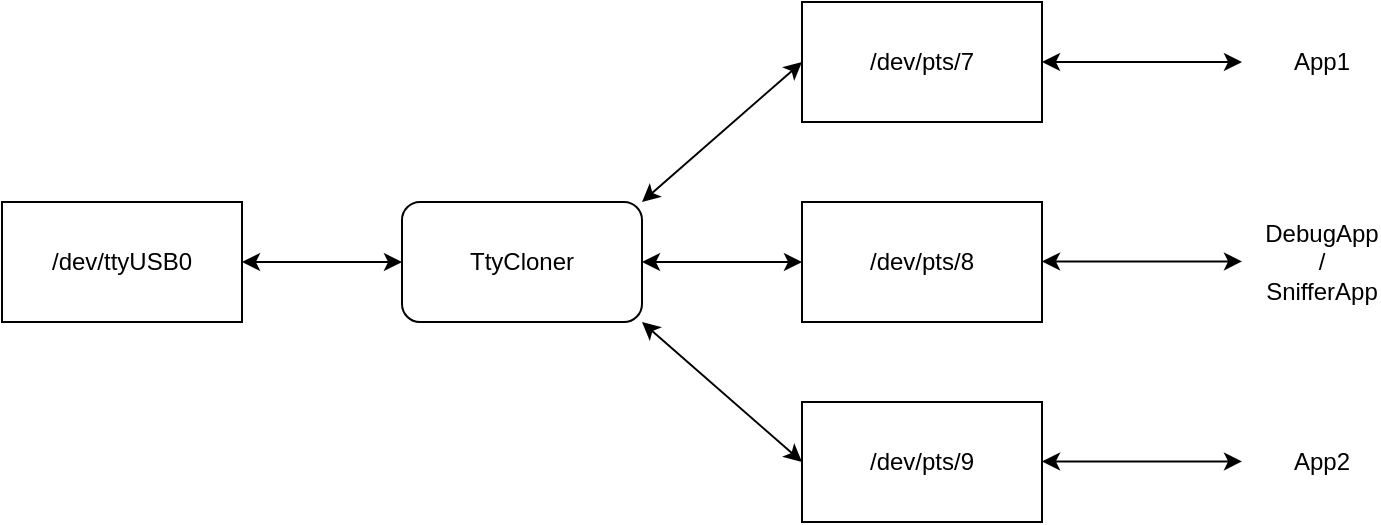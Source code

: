 <mxfile version="14.4.3" type="device"><diagram id="PcO2FRO8VxHNA4oTNnsg" name="Strona-1"><mxGraphModel dx="1422" dy="822" grid="1" gridSize="10" guides="1" tooltips="1" connect="1" arrows="1" fold="1" page="1" pageScale="1" pageWidth="250" pageHeight="300" math="0" shadow="0"><root><mxCell id="0"/><mxCell id="1" parent="0"/><mxCell id="M1RR37m2xZpwCpkwc39Y-1" value="/dev/ttyUSB0" style="rounded=0;whiteSpace=wrap;html=1;" parent="1" vertex="1"><mxGeometry x="30" y="120" width="120" height="60" as="geometry"/></mxCell><mxCell id="M1RR37m2xZpwCpkwc39Y-2" value="/dev/pts/7" style="rounded=0;whiteSpace=wrap;html=1;" parent="1" vertex="1"><mxGeometry x="430" y="20" width="120" height="60" as="geometry"/></mxCell><mxCell id="M1RR37m2xZpwCpkwc39Y-3" value="/dev/pts/8" style="rounded=0;whiteSpace=wrap;html=1;" parent="1" vertex="1"><mxGeometry x="430" y="120" width="120" height="60" as="geometry"/></mxCell><mxCell id="M1RR37m2xZpwCpkwc39Y-4" value="/dev/pts/9" style="rounded=0;whiteSpace=wrap;html=1;" parent="1" vertex="1"><mxGeometry x="430" y="220" width="120" height="60" as="geometry"/></mxCell><mxCell id="M1RR37m2xZpwCpkwc39Y-5" value="" style="endArrow=classic;startArrow=classic;html=1;entryX=0;entryY=0.5;entryDx=0;entryDy=0;exitX=1;exitY=1;exitDx=0;exitDy=0;" parent="1" source="xwVvQo-lxx4rdWf4itI3-1" target="M1RR37m2xZpwCpkwc39Y-4" edge="1"><mxGeometry width="50" height="50" relative="1" as="geometry"><mxPoint x="220" y="200" as="sourcePoint"/><mxPoint x="270" y="230" as="targetPoint"/></mxGeometry></mxCell><mxCell id="M1RR37m2xZpwCpkwc39Y-6" value="" style="endArrow=classic;startArrow=classic;html=1;exitX=1;exitY=0.5;exitDx=0;exitDy=0;entryX=0;entryY=0.5;entryDx=0;entryDy=0;" parent="1" source="xwVvQo-lxx4rdWf4itI3-1" target="M1RR37m2xZpwCpkwc39Y-3" edge="1"><mxGeometry width="50" height="50" relative="1" as="geometry"><mxPoint x="220" y="160" as="sourcePoint"/><mxPoint x="270" y="110" as="targetPoint"/></mxGeometry></mxCell><mxCell id="M1RR37m2xZpwCpkwc39Y-7" value="" style="endArrow=classic;startArrow=classic;html=1;exitX=1;exitY=0;exitDx=0;exitDy=0;entryX=0;entryY=0.5;entryDx=0;entryDy=0;" parent="1" source="xwVvQo-lxx4rdWf4itI3-1" target="M1RR37m2xZpwCpkwc39Y-2" edge="1"><mxGeometry width="50" height="50" relative="1" as="geometry"><mxPoint x="200" y="120" as="sourcePoint"/><mxPoint x="250" y="70" as="targetPoint"/></mxGeometry></mxCell><mxCell id="M1RR37m2xZpwCpkwc39Y-8" value="" style="endArrow=classic;startArrow=classic;html=1;exitX=1;exitY=0.5;exitDx=0;exitDy=0;" parent="1" source="M1RR37m2xZpwCpkwc39Y-2" edge="1"><mxGeometry width="50" height="50" relative="1" as="geometry"><mxPoint x="610" y="80" as="sourcePoint"/><mxPoint x="650" y="50" as="targetPoint"/></mxGeometry></mxCell><mxCell id="M1RR37m2xZpwCpkwc39Y-11" value="" style="endArrow=classic;startArrow=classic;html=1;exitX=1;exitY=0.5;exitDx=0;exitDy=0;" parent="1" edge="1"><mxGeometry width="50" height="50" relative="1" as="geometry"><mxPoint x="550" y="149.71" as="sourcePoint"/><mxPoint x="650" y="149.71" as="targetPoint"/></mxGeometry></mxCell><mxCell id="M1RR37m2xZpwCpkwc39Y-12" value="" style="endArrow=classic;startArrow=classic;html=1;exitX=1;exitY=0.5;exitDx=0;exitDy=0;" parent="1" edge="1"><mxGeometry width="50" height="50" relative="1" as="geometry"><mxPoint x="550" y="249.71" as="sourcePoint"/><mxPoint x="650" y="249.71" as="targetPoint"/></mxGeometry></mxCell><mxCell id="M1RR37m2xZpwCpkwc39Y-13" value="App1" style="text;html=1;strokeColor=none;fillColor=none;align=center;verticalAlign=middle;whiteSpace=wrap;rounded=0;" parent="1" vertex="1"><mxGeometry x="670" y="40" width="40" height="20" as="geometry"/></mxCell><mxCell id="M1RR37m2xZpwCpkwc39Y-14" value="DebugApp&lt;br&gt;/&lt;br&gt;SnifferApp" style="text;html=1;strokeColor=none;fillColor=none;align=center;verticalAlign=middle;whiteSpace=wrap;rounded=0;" parent="1" vertex="1"><mxGeometry x="670" y="140" width="40" height="20" as="geometry"/></mxCell><mxCell id="M1RR37m2xZpwCpkwc39Y-15" value="App2" style="text;html=1;strokeColor=none;fillColor=none;align=center;verticalAlign=middle;whiteSpace=wrap;rounded=0;" parent="1" vertex="1"><mxGeometry x="670" y="240" width="40" height="20" as="geometry"/></mxCell><mxCell id="xwVvQo-lxx4rdWf4itI3-1" value="TtyCloner" style="rounded=1;whiteSpace=wrap;html=1;glass=0;sketch=0;shadow=0;" vertex="1" parent="1"><mxGeometry x="230" y="120" width="120" height="60" as="geometry"/></mxCell><mxCell id="xwVvQo-lxx4rdWf4itI3-2" value="" style="endArrow=classic;startArrow=classic;html=1;exitX=1;exitY=0.5;exitDx=0;exitDy=0;entryX=0;entryY=0.5;entryDx=0;entryDy=0;" edge="1" parent="1" source="M1RR37m2xZpwCpkwc39Y-1" target="xwVvQo-lxx4rdWf4itI3-1"><mxGeometry width="50" height="50" relative="1" as="geometry"><mxPoint x="160" y="270" as="sourcePoint"/><mxPoint x="210" y="220" as="targetPoint"/></mxGeometry></mxCell></root></mxGraphModel></diagram></mxfile>